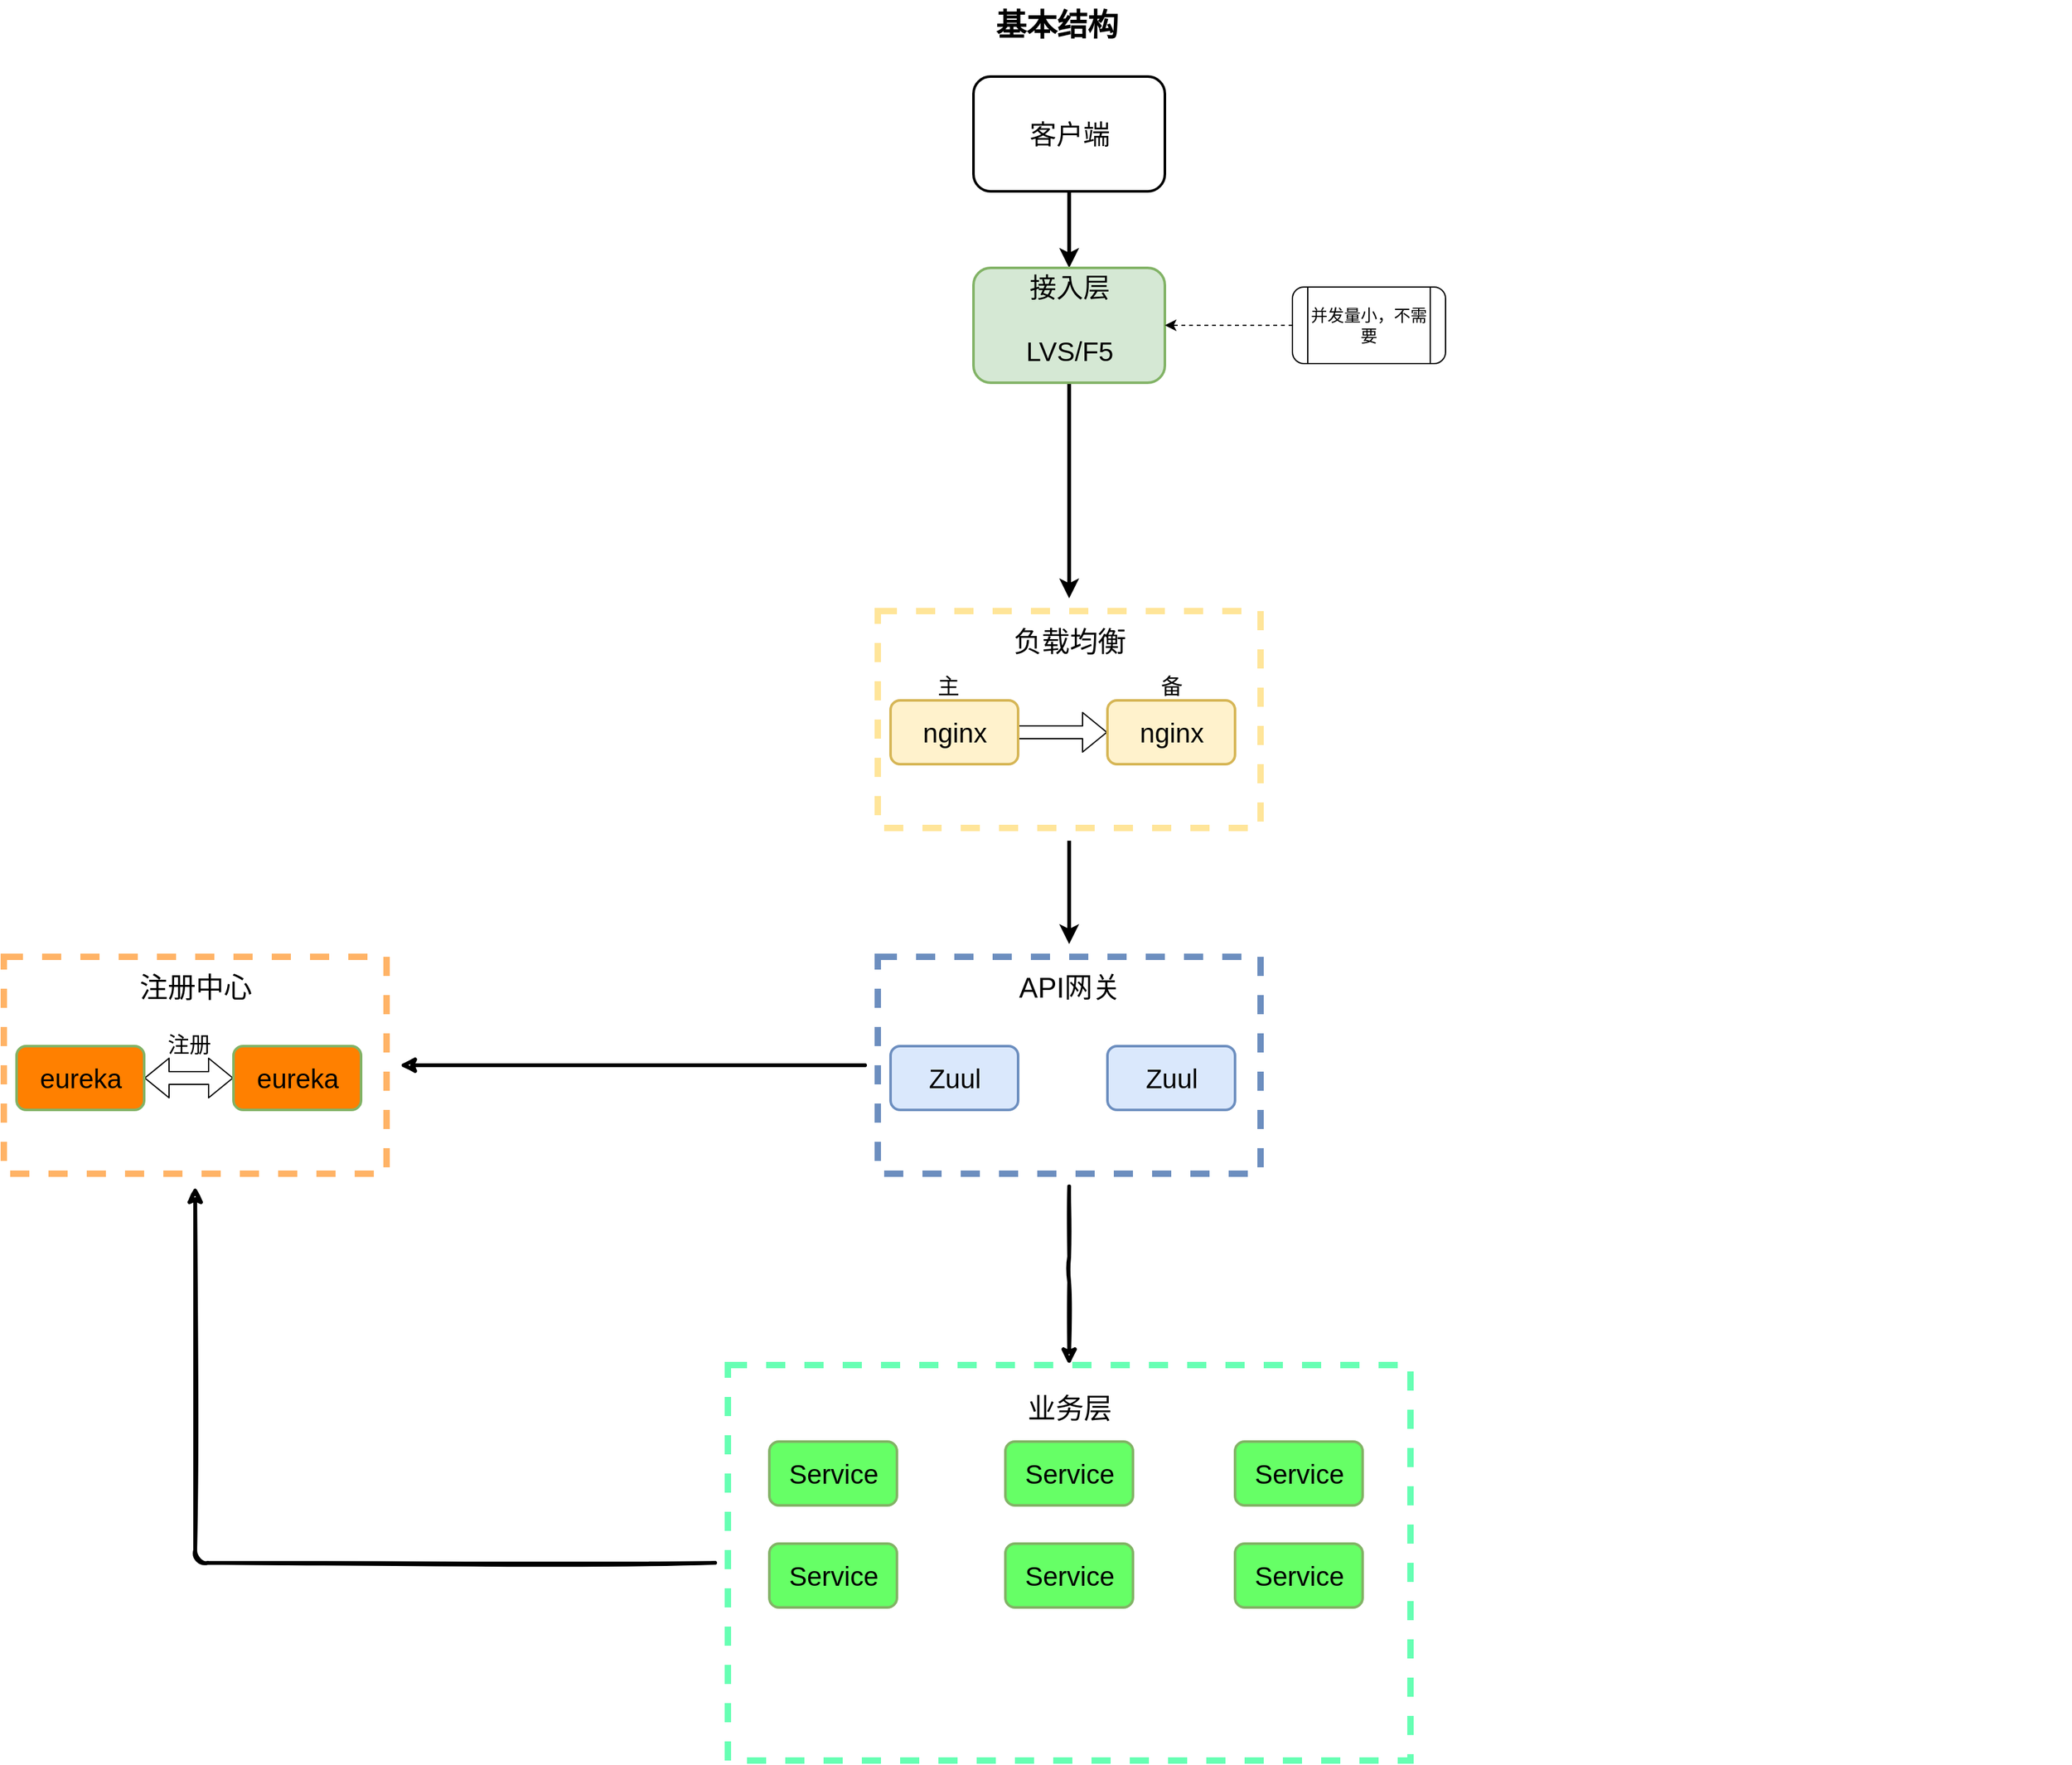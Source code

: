 <mxfile version="16.3.0" type="github">
  <diagram name="Page-1" id="74b105a0-9070-1c63-61bc-23e55f88626e">
    <mxGraphModel dx="1283" dy="1926" grid="1" gridSize="10" guides="1" tooltips="1" connect="1" arrows="1" fold="1" page="1" pageScale="1.5" pageWidth="1169" pageHeight="826" background="none" math="0" shadow="0">
      <root>
        <mxCell id="0" style=";html=1;" />
        <mxCell id="1" style=";html=1;" parent="0" />
        <mxCell id="XzeuhFE9ocaMywNSshkQ-113" value="" style="rounded=0;whiteSpace=wrap;html=1;glass=0;fontSize=17;fontColor=default;fillColor=none;strokeColor=#66FFB3;strokeWidth=5;dashed=1;perimeterSpacing=10;" vertex="1" parent="1">
          <mxGeometry x="617.5" y="1010" width="535" height="310" as="geometry" />
        </mxCell>
        <mxCell id="XzeuhFE9ocaMywNSshkQ-108" style="edgeStyle=orthogonalEdgeStyle;rounded=1;orthogonalLoop=1;jettySize=auto;html=1;entryX=0.5;entryY=0;entryDx=0;entryDy=0;labelBackgroundColor=#FFFFFF;fontSize=22;fontColor=default;startArrow=none;startFill=0;endArrow=classic;endFill=1;strokeWidth=3;" edge="1" parent="1" source="XzeuhFE9ocaMywNSshkQ-75" target="XzeuhFE9ocaMywNSshkQ-98">
          <mxGeometry relative="1" as="geometry" />
        </mxCell>
        <mxCell id="XzeuhFE9ocaMywNSshkQ-75" value="" style="rounded=0;whiteSpace=wrap;html=1;glass=0;fontSize=17;strokeWidth=5;dashed=1;perimeterSpacing=10;strokeColor=#FFE599;fillColor=none;" vertex="1" parent="1">
          <mxGeometry x="735" y="419" width="300" height="170" as="geometry" />
        </mxCell>
        <mxCell id="XzeuhFE9ocaMywNSshkQ-112" style="edgeStyle=orthogonalEdgeStyle;curved=0;rounded=1;sketch=1;orthogonalLoop=1;jettySize=auto;html=1;entryX=0.5;entryY=1;entryDx=0;entryDy=0;fontColor=#095C86;startSize=0;strokeColor=#000000;strokeWidth=3;fillColor=#F694C1;exitX=0;exitY=0.5;exitDx=0;exitDy=0;" edge="1" parent="1" source="XzeuhFE9ocaMywNSshkQ-113" target="XzeuhFE9ocaMywNSshkQ-78">
          <mxGeometry relative="1" as="geometry">
            <mxPoint x="530" y="1165" as="sourcePoint" />
          </mxGeometry>
        </mxCell>
        <mxCell id="XzeuhFE9ocaMywNSshkQ-9" value="" style="edgeStyle=orthogonalEdgeStyle;rounded=1;orthogonalLoop=1;jettySize=auto;html=1;fontSize=22;fontColor=default;labelBackgroundColor=#FFFFFF;startArrow=none;startFill=0;endFill=1;strokeWidth=3;" edge="1" parent="1" source="10b056a9c633e61c-4" target="XzeuhFE9ocaMywNSshkQ-7">
          <mxGeometry relative="1" as="geometry" />
        </mxCell>
        <mxCell id="10b056a9c633e61c-4" value="" style="strokeWidth=2;dashed=0;align=center;fontSize=12;shape=rect;verticalLabelPosition=bottom;verticalAlign=top;rounded=1;" parent="1" vertex="1">
          <mxGeometry x="810" width="150" height="90" as="geometry" />
        </mxCell>
        <mxCell id="10b056a9c633e61c-30" value="基本结构" style="text;strokeColor=none;fillColor=none;html=1;fontSize=24;fontStyle=1;verticalAlign=middle;align=center;rounded=1;" parent="1" vertex="1">
          <mxGeometry x="80" y="-60" width="1590" height="40" as="geometry" />
        </mxCell>
        <mxCell id="XzeuhFE9ocaMywNSshkQ-2" value="&lt;font style=&quot;font-size: 21px&quot;&gt;客户端&lt;/font&gt;" style="text;html=1;resizable=0;autosize=1;align=center;verticalAlign=middle;points=[];fillColor=none;strokeColor=none;rounded=0;fontColor=default;" vertex="1" parent="1">
          <mxGeometry x="845" y="35" width="80" height="20" as="geometry" />
        </mxCell>
        <mxCell id="XzeuhFE9ocaMywNSshkQ-97" style="edgeStyle=orthogonalEdgeStyle;rounded=1;orthogonalLoop=1;jettySize=auto;html=1;labelBackgroundColor=#FFFFFF;fontSize=22;fontColor=default;startArrow=none;startFill=0;endArrow=classic;endFill=1;strokeWidth=3;" edge="1" parent="1" source="XzeuhFE9ocaMywNSshkQ-7" target="XzeuhFE9ocaMywNSshkQ-75">
          <mxGeometry relative="1" as="geometry" />
        </mxCell>
        <mxCell id="XzeuhFE9ocaMywNSshkQ-7" value="" style="strokeWidth=2;dashed=0;align=center;fontSize=12;shape=rect;verticalLabelPosition=bottom;verticalAlign=top;fillColor=#d5e8d4;rounded=1;strokeColor=#82b366;" vertex="1" parent="1">
          <mxGeometry x="810" y="150" width="150" height="90" as="geometry" />
        </mxCell>
        <mxCell id="XzeuhFE9ocaMywNSshkQ-8" value="&lt;font style=&quot;font-size: 21px&quot;&gt;接入层&lt;/font&gt;" style="text;html=1;resizable=0;autosize=1;align=center;verticalAlign=middle;points=[];fillColor=none;strokeColor=none;rounded=0;fontColor=default;fontSize=21;" vertex="1" parent="1">
          <mxGeometry x="845" y="150" width="80" height="30" as="geometry" />
        </mxCell>
        <mxCell id="XzeuhFE9ocaMywNSshkQ-10" value="LVS/F5" style="text;html=1;resizable=0;autosize=1;align=center;verticalAlign=middle;points=[];fillColor=none;strokeColor=none;rounded=0;fontSize=21;fontColor=default;" vertex="1" parent="1">
          <mxGeometry x="845" y="200" width="80" height="30" as="geometry" />
        </mxCell>
        <mxCell id="XzeuhFE9ocaMywNSshkQ-31" value="" style="edgeStyle=orthogonalEdgeStyle;rounded=1;orthogonalLoop=1;jettySize=auto;html=1;fontSize=13;fontColor=default;dashed=1;" edge="1" parent="1" source="XzeuhFE9ocaMywNSshkQ-26" target="XzeuhFE9ocaMywNSshkQ-7">
          <mxGeometry relative="1" as="geometry" />
        </mxCell>
        <mxCell id="XzeuhFE9ocaMywNSshkQ-26" value="&lt;span&gt;并发量小，不需要&lt;/span&gt;" style="shape=process;whiteSpace=wrap;html=1;backgroundOutline=1;rounded=1;fontSize=13;fontColor=default;" vertex="1" parent="1">
          <mxGeometry x="1060" y="165" width="120" height="60" as="geometry" />
        </mxCell>
        <mxCell id="XzeuhFE9ocaMywNSshkQ-73" value="" style="edgeStyle=orthogonalEdgeStyle;rounded=1;orthogonalLoop=1;jettySize=auto;html=1;fontSize=15;fontColor=default;entryX=1;entryY=0.5;entryDx=0;entryDy=0;shape=flexArrow;endArrow=none;startArrow=block;labelBackgroundColor=#FFFFFF;startFill=0;endFill=0;" edge="1" parent="1" source="XzeuhFE9ocaMywNSshkQ-68" target="XzeuhFE9ocaMywNSshkQ-71">
          <mxGeometry relative="1" as="geometry" />
        </mxCell>
        <mxCell id="XzeuhFE9ocaMywNSshkQ-68" value="" style="strokeWidth=2;dashed=0;align=center;fontSize=12;shape=rect;verticalLabelPosition=bottom;verticalAlign=top;fillColor=#fff2cc;rounded=1;strokeColor=#d6b656;" vertex="1" parent="1">
          <mxGeometry x="915" y="489" width="100" height="50" as="geometry" />
        </mxCell>
        <mxCell id="XzeuhFE9ocaMywNSshkQ-70" value="nginx" style="text;html=1;resizable=0;autosize=1;align=center;verticalAlign=middle;points=[];fillColor=none;strokeColor=none;rounded=0;fontSize=21;fontColor=default;" vertex="1" parent="1">
          <mxGeometry x="930" y="499" width="70" height="30" as="geometry" />
        </mxCell>
        <mxCell id="XzeuhFE9ocaMywNSshkQ-71" value="" style="strokeWidth=2;dashed=0;align=center;fontSize=12;shape=rect;verticalLabelPosition=bottom;verticalAlign=top;fillColor=#fff2cc;rounded=1;strokeColor=#d6b656;" vertex="1" parent="1">
          <mxGeometry x="745" y="489" width="100" height="50" as="geometry" />
        </mxCell>
        <mxCell id="XzeuhFE9ocaMywNSshkQ-72" value="nginx" style="text;html=1;resizable=0;autosize=1;align=center;verticalAlign=middle;points=[];fillColor=none;strokeColor=none;rounded=0;fontSize=21;fontColor=default;" vertex="1" parent="1">
          <mxGeometry x="760" y="499" width="70" height="30" as="geometry" />
        </mxCell>
        <mxCell id="XzeuhFE9ocaMywNSshkQ-74" value="&lt;font style=&quot;font-size: 17px&quot;&gt;主&lt;/font&gt;" style="text;html=1;resizable=0;autosize=1;align=center;verticalAlign=middle;points=[];fillColor=none;strokeColor=none;rounded=0;glass=0;fontSize=15;fontColor=default;" vertex="1" parent="1">
          <mxGeometry x="775" y="469" width="30" height="20" as="geometry" />
        </mxCell>
        <mxCell id="XzeuhFE9ocaMywNSshkQ-76" value="&lt;span style=&quot;font-size: 22px&quot;&gt;负载均衡&lt;/span&gt;" style="text;html=1;resizable=0;autosize=1;align=center;verticalAlign=middle;points=[];fillColor=none;strokeColor=none;rounded=0;glass=0;fontSize=15;fontColor=default;" vertex="1" parent="1">
          <mxGeometry x="835" y="429" width="100" height="30" as="geometry" />
        </mxCell>
        <mxCell id="XzeuhFE9ocaMywNSshkQ-78" value="" style="rounded=0;whiteSpace=wrap;html=1;glass=0;fontSize=17;fontColor=default;fillColor=none;strokeColor=#FFB366;strokeWidth=5;dashed=1;perimeterSpacing=10;" vertex="1" parent="1">
          <mxGeometry x="50" y="690" width="300" height="170" as="geometry" />
        </mxCell>
        <mxCell id="XzeuhFE9ocaMywNSshkQ-79" value="" style="edgeStyle=orthogonalEdgeStyle;rounded=1;orthogonalLoop=1;jettySize=auto;html=1;fontSize=15;fontColor=default;entryX=1;entryY=0.5;entryDx=0;entryDy=0;shape=flexArrow;endArrow=block;startArrow=block;labelBackgroundColor=#FFFFFF;" edge="1" source="XzeuhFE9ocaMywNSshkQ-80" target="XzeuhFE9ocaMywNSshkQ-82" parent="1">
          <mxGeometry relative="1" as="geometry" />
        </mxCell>
        <mxCell id="XzeuhFE9ocaMywNSshkQ-80" value="" style="strokeWidth=2;dashed=0;align=center;fontSize=12;shape=rect;verticalLabelPosition=bottom;verticalAlign=top;fillColor=#FF8000;rounded=1;strokeColor=#82b366;" vertex="1" parent="1">
          <mxGeometry x="230" y="760" width="100" height="50" as="geometry" />
        </mxCell>
        <mxCell id="XzeuhFE9ocaMywNSshkQ-81" value="eureka" style="text;html=1;resizable=0;autosize=1;align=center;verticalAlign=middle;points=[];fillColor=none;strokeColor=none;rounded=0;fontSize=21;fontColor=default;" vertex="1" parent="1">
          <mxGeometry x="240" y="770" width="80" height="30" as="geometry" />
        </mxCell>
        <mxCell id="XzeuhFE9ocaMywNSshkQ-82" value="" style="strokeWidth=2;dashed=0;align=center;fontSize=12;shape=rect;verticalLabelPosition=bottom;verticalAlign=top;fillColor=#FF8000;rounded=1;strokeColor=#82b366;" vertex="1" parent="1">
          <mxGeometry x="60" y="760" width="100" height="50" as="geometry" />
        </mxCell>
        <mxCell id="XzeuhFE9ocaMywNSshkQ-83" value="eureka" style="text;html=1;resizable=0;autosize=1;align=center;verticalAlign=middle;points=[];fillColor=none;strokeColor=none;rounded=0;fontSize=21;fontColor=default;" vertex="1" parent="1">
          <mxGeometry x="70" y="770" width="80" height="30" as="geometry" />
        </mxCell>
        <mxCell id="XzeuhFE9ocaMywNSshkQ-84" value="&lt;font style=&quot;font-size: 17px&quot;&gt;注册&lt;/font&gt;" style="text;html=1;resizable=0;autosize=1;align=center;verticalAlign=middle;points=[];fillColor=none;strokeColor=none;rounded=0;glass=0;fontSize=15;fontColor=default;" vertex="1" parent="1">
          <mxGeometry x="170" y="750" width="50" height="20" as="geometry" />
        </mxCell>
        <mxCell id="XzeuhFE9ocaMywNSshkQ-85" value="&lt;font style=&quot;font-size: 22px&quot;&gt;注册中心&lt;/font&gt;" style="text;html=1;resizable=0;autosize=1;align=center;verticalAlign=middle;points=[];fillColor=none;strokeColor=none;rounded=0;glass=0;fontSize=15;fontColor=default;" vertex="1" parent="1">
          <mxGeometry x="150" y="700" width="100" height="30" as="geometry" />
        </mxCell>
        <mxCell id="XzeuhFE9ocaMywNSshkQ-86" value="&lt;font style=&quot;font-size: 17px&quot;&gt;备&lt;/font&gt;" style="text;html=1;resizable=0;autosize=1;align=center;verticalAlign=middle;points=[];fillColor=none;strokeColor=none;rounded=0;glass=0;fontSize=15;fontColor=default;" vertex="1" parent="1">
          <mxGeometry x="950" y="469" width="30" height="20" as="geometry" />
        </mxCell>
        <mxCell id="XzeuhFE9ocaMywNSshkQ-110" style="edgeStyle=orthogonalEdgeStyle;curved=0;rounded=1;sketch=1;orthogonalLoop=1;jettySize=auto;html=1;entryX=1;entryY=0.5;entryDx=0;entryDy=0;fontColor=#095C86;startSize=0;strokeColor=#000000;fillColor=#F694C1;strokeWidth=3;" edge="1" parent="1" source="XzeuhFE9ocaMywNSshkQ-98" target="XzeuhFE9ocaMywNSshkQ-78">
          <mxGeometry relative="1" as="geometry" />
        </mxCell>
        <mxCell id="XzeuhFE9ocaMywNSshkQ-111" style="edgeStyle=orthogonalEdgeStyle;curved=0;rounded=1;sketch=1;orthogonalLoop=1;jettySize=auto;html=1;entryX=0.5;entryY=0;entryDx=0;entryDy=0;fontColor=#095C86;startSize=0;strokeColor=#000000;strokeWidth=3;fillColor=#F694C1;" edge="1" parent="1" source="XzeuhFE9ocaMywNSshkQ-98">
          <mxGeometry relative="1" as="geometry">
            <mxPoint x="885" y="1010" as="targetPoint" />
          </mxGeometry>
        </mxCell>
        <mxCell id="XzeuhFE9ocaMywNSshkQ-98" value="" style="rounded=0;whiteSpace=wrap;html=1;glass=0;fontSize=17;strokeWidth=5;dashed=1;perimeterSpacing=10;strokeColor=#6c8ebf;fillColor=none;" vertex="1" parent="1">
          <mxGeometry x="735" y="690" width="300" height="170" as="geometry" />
        </mxCell>
        <mxCell id="XzeuhFE9ocaMywNSshkQ-100" value="" style="strokeWidth=2;dashed=0;align=center;fontSize=12;shape=rect;verticalLabelPosition=bottom;verticalAlign=top;fillColor=#dae8fc;rounded=1;strokeColor=#6c8ebf;" vertex="1" parent="1">
          <mxGeometry x="915" y="760" width="100" height="50" as="geometry" />
        </mxCell>
        <mxCell id="XzeuhFE9ocaMywNSshkQ-101" value="Zuul" style="text;html=1;resizable=0;autosize=1;align=center;verticalAlign=middle;points=[];fillColor=none;strokeColor=none;rounded=0;fontSize=21;fontColor=default;" vertex="1" parent="1">
          <mxGeometry x="935" y="770" width="60" height="30" as="geometry" />
        </mxCell>
        <mxCell id="XzeuhFE9ocaMywNSshkQ-102" value="" style="strokeWidth=2;dashed=0;align=center;fontSize=12;shape=rect;verticalLabelPosition=bottom;verticalAlign=top;fillColor=#dae8fc;rounded=1;strokeColor=#6c8ebf;" vertex="1" parent="1">
          <mxGeometry x="745" y="760" width="100" height="50" as="geometry" />
        </mxCell>
        <mxCell id="XzeuhFE9ocaMywNSshkQ-103" value="Zuul" style="text;html=1;resizable=0;autosize=1;align=center;verticalAlign=middle;points=[];fillColor=none;strokeColor=none;rounded=0;fontSize=21;fontColor=default;" vertex="1" parent="1">
          <mxGeometry x="765" y="770" width="60" height="30" as="geometry" />
        </mxCell>
        <mxCell id="XzeuhFE9ocaMywNSshkQ-105" value="&lt;span style=&quot;font-size: 22px&quot;&gt;API网关&lt;/span&gt;" style="text;html=1;resizable=0;autosize=1;align=center;verticalAlign=middle;points=[];fillColor=none;strokeColor=none;rounded=0;glass=0;fontSize=15;fontColor=default;" vertex="1" parent="1">
          <mxGeometry x="840" y="700" width="90" height="30" as="geometry" />
        </mxCell>
        <mxCell id="XzeuhFE9ocaMywNSshkQ-115" value="" style="strokeWidth=2;dashed=0;align=center;fontSize=12;shape=rect;verticalLabelPosition=bottom;verticalAlign=top;fillColor=#66FF66;rounded=1;strokeColor=#82b366;" vertex="1" parent="1">
          <mxGeometry x="650" y="1070" width="100" height="50" as="geometry" />
        </mxCell>
        <mxCell id="XzeuhFE9ocaMywNSshkQ-116" value="Service" style="text;html=1;resizable=0;autosize=1;align=center;verticalAlign=middle;points=[];fillColor=none;strokeColor=none;rounded=0;fontSize=21;fontColor=default;" vertex="1" parent="1">
          <mxGeometry x="655" y="1080" width="90" height="30" as="geometry" />
        </mxCell>
        <mxCell id="XzeuhFE9ocaMywNSshkQ-120" value="&lt;span style=&quot;font-size: 22px&quot;&gt;业务层&lt;/span&gt;" style="text;html=1;resizable=0;autosize=1;align=center;verticalAlign=middle;points=[];fillColor=none;strokeColor=none;rounded=0;glass=0;fontSize=15;fontColor=default;" vertex="1" parent="1">
          <mxGeometry x="845" y="1030" width="80" height="30" as="geometry" />
        </mxCell>
        <mxCell id="XzeuhFE9ocaMywNSshkQ-123" value="" style="strokeWidth=2;dashed=0;align=center;fontSize=12;shape=rect;verticalLabelPosition=bottom;verticalAlign=top;fillColor=#66FF66;rounded=1;strokeColor=#82b366;" vertex="1" parent="1">
          <mxGeometry x="650" y="1150" width="100" height="50" as="geometry" />
        </mxCell>
        <mxCell id="XzeuhFE9ocaMywNSshkQ-124" value="Service" style="text;html=1;resizable=0;autosize=1;align=center;verticalAlign=middle;points=[];fillColor=none;strokeColor=none;rounded=0;fontSize=21;fontColor=default;" vertex="1" parent="1">
          <mxGeometry x="655" y="1160" width="90" height="30" as="geometry" />
        </mxCell>
        <mxCell id="XzeuhFE9ocaMywNSshkQ-125" value="" style="strokeWidth=2;dashed=0;align=center;fontSize=12;shape=rect;verticalLabelPosition=bottom;verticalAlign=top;fillColor=#66FF66;rounded=1;strokeColor=#82b366;" vertex="1" parent="1">
          <mxGeometry x="835" y="1150" width="100" height="50" as="geometry" />
        </mxCell>
        <mxCell id="XzeuhFE9ocaMywNSshkQ-126" value="Service" style="text;html=1;resizable=0;autosize=1;align=center;verticalAlign=middle;points=[];fillColor=none;strokeColor=none;rounded=0;fontSize=21;fontColor=default;" vertex="1" parent="1">
          <mxGeometry x="840" y="1160" width="90" height="30" as="geometry" />
        </mxCell>
        <mxCell id="XzeuhFE9ocaMywNSshkQ-127" value="" style="strokeWidth=2;dashed=0;align=center;fontSize=12;shape=rect;verticalLabelPosition=bottom;verticalAlign=top;fillColor=#66FF66;rounded=1;strokeColor=#82b366;" vertex="1" parent="1">
          <mxGeometry x="835" y="1070" width="100" height="50" as="geometry" />
        </mxCell>
        <mxCell id="XzeuhFE9ocaMywNSshkQ-128" value="Service" style="text;html=1;resizable=0;autosize=1;align=center;verticalAlign=middle;points=[];fillColor=none;strokeColor=none;rounded=0;fontSize=21;fontColor=default;" vertex="1" parent="1">
          <mxGeometry x="840" y="1080" width="90" height="30" as="geometry" />
        </mxCell>
        <mxCell id="XzeuhFE9ocaMywNSshkQ-129" value="" style="strokeWidth=2;dashed=0;align=center;fontSize=12;shape=rect;verticalLabelPosition=bottom;verticalAlign=top;fillColor=#66FF66;rounded=1;strokeColor=#82b366;" vertex="1" parent="1">
          <mxGeometry x="1015" y="1070" width="100" height="50" as="geometry" />
        </mxCell>
        <mxCell id="XzeuhFE9ocaMywNSshkQ-130" value="Service" style="text;html=1;resizable=0;autosize=1;align=center;verticalAlign=middle;points=[];fillColor=none;strokeColor=none;rounded=0;fontSize=21;fontColor=default;" vertex="1" parent="1">
          <mxGeometry x="1020" y="1080" width="90" height="30" as="geometry" />
        </mxCell>
        <mxCell id="XzeuhFE9ocaMywNSshkQ-131" value="" style="strokeWidth=2;dashed=0;align=center;fontSize=12;shape=rect;verticalLabelPosition=bottom;verticalAlign=top;fillColor=#66FF66;rounded=1;strokeColor=#82b366;" vertex="1" parent="1">
          <mxGeometry x="1015" y="1150" width="100" height="50" as="geometry" />
        </mxCell>
        <mxCell id="XzeuhFE9ocaMywNSshkQ-132" value="Service" style="text;html=1;resizable=0;autosize=1;align=center;verticalAlign=middle;points=[];fillColor=none;strokeColor=none;rounded=0;fontSize=21;fontColor=default;" vertex="1" parent="1">
          <mxGeometry x="1020" y="1160" width="90" height="30" as="geometry" />
        </mxCell>
      </root>
    </mxGraphModel>
  </diagram>
</mxfile>
